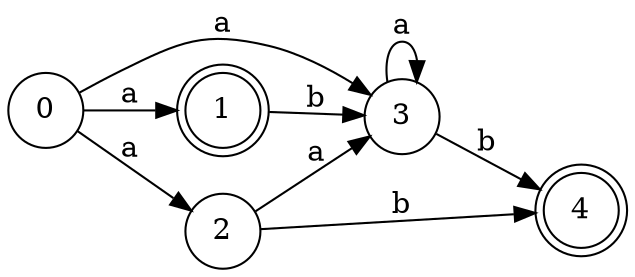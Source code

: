 digraph finite_state_machine {
	rankdir=LR;
	size="8,5";
	node [shape = doublecircle]; 1 4;
	node [shape = circle];
	0 -> 1 [ label = "a" ];
	0 -> 2 [ label = "a" ];
	0 -> 3 [ label = "a" ];
	1 -> 3 [ label = "b" ];
	2 -> 3 [ label = "a" ];
	2 -> 4 [ label = "b" ];
	3 -> 3 [ label = "a" ];
	3 -> 4 [ label = "b" ];
}